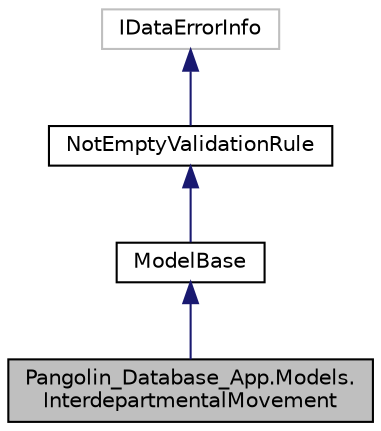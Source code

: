 digraph "Pangolin_Database_App.Models.InterdepartmentalMovement"
{
 // LATEX_PDF_SIZE
  edge [fontname="Helvetica",fontsize="10",labelfontname="Helvetica",labelfontsize="10"];
  node [fontname="Helvetica",fontsize="10",shape=record];
  Node1 [label="Pangolin_Database_App.Models.\lInterdepartmentalMovement",height=0.2,width=0.4,color="black", fillcolor="grey75", style="filled", fontcolor="black",tooltip=" "];
  Node2 -> Node1 [dir="back",color="midnightblue",fontsize="10",style="solid",fontname="Helvetica"];
  Node2 [label="ModelBase",height=0.2,width=0.4,color="black", fillcolor="white", style="filled",URL="$class_pangolin___database___app_1_1_models_1_1_model_base.html",tooltip=" "];
  Node3 -> Node2 [dir="back",color="midnightblue",fontsize="10",style="solid",fontname="Helvetica"];
  Node3 [label="NotEmptyValidationRule",height=0.2,width=0.4,color="black", fillcolor="white", style="filled",URL="$class_pangolin___database___app_1_1_util_1_1_not_empty_validation_rule.html",tooltip=" "];
  Node4 -> Node3 [dir="back",color="midnightblue",fontsize="10",style="solid",fontname="Helvetica"];
  Node4 [label="IDataErrorInfo",height=0.2,width=0.4,color="grey75", fillcolor="white", style="filled",tooltip=" "];
}
